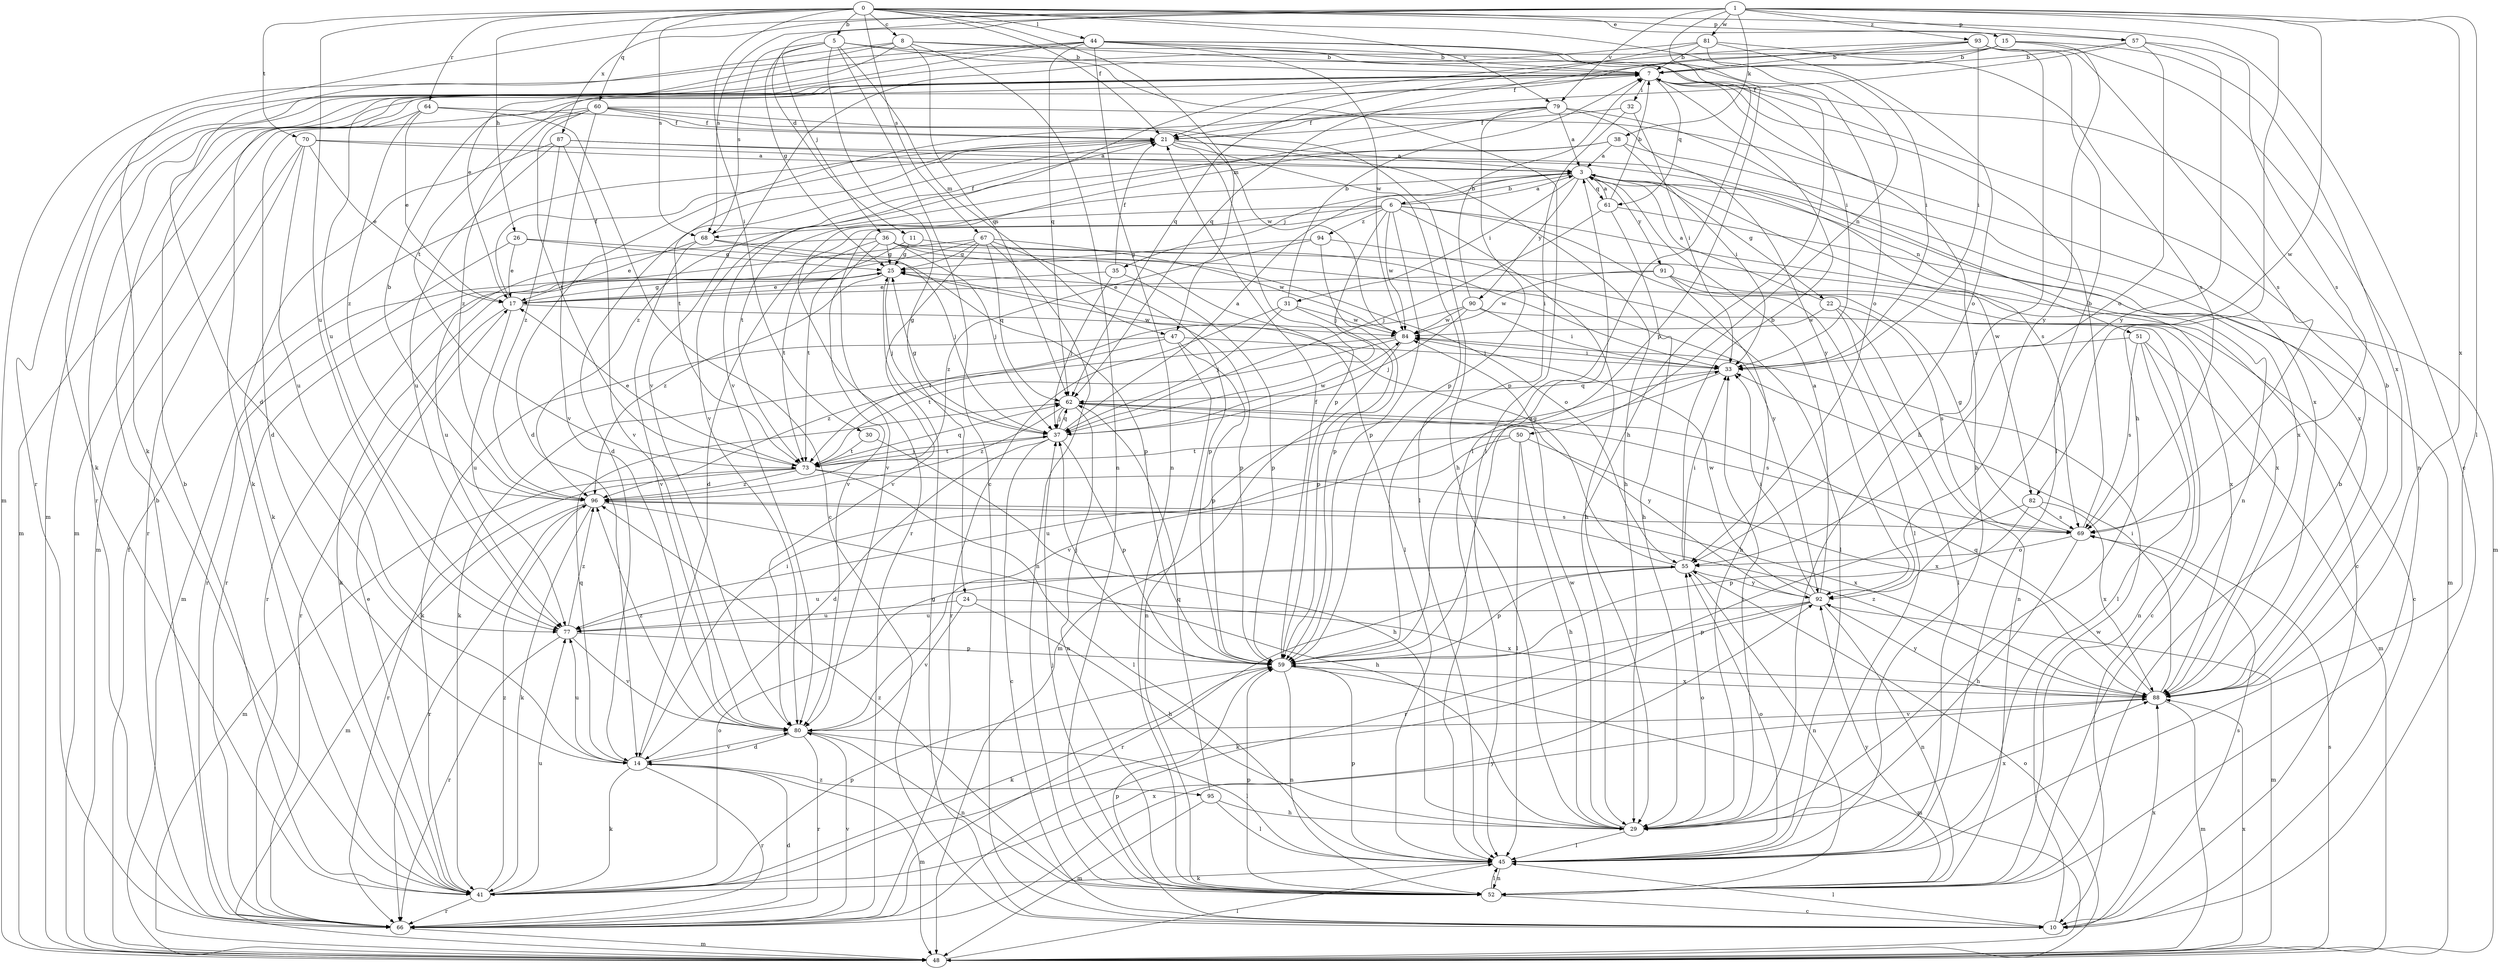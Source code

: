 strict digraph  {
0;
1;
3;
5;
6;
7;
8;
10;
11;
14;
15;
17;
21;
22;
24;
25;
26;
29;
30;
31;
32;
33;
35;
36;
37;
38;
41;
44;
45;
47;
48;
50;
51;
52;
55;
57;
59;
60;
61;
62;
64;
66;
67;
68;
69;
70;
73;
77;
79;
80;
81;
82;
84;
87;
88;
90;
91;
92;
93;
94;
95;
96;
0 -> 5  [label=b];
0 -> 8  [label=c];
0 -> 10  [label=c];
0 -> 15  [label=e];
0 -> 21  [label=f];
0 -> 26  [label=h];
0 -> 30  [label=i];
0 -> 44  [label=l];
0 -> 47  [label=m];
0 -> 50  [label=n];
0 -> 57  [label=p];
0 -> 60  [label=q];
0 -> 64  [label=r];
0 -> 67  [label=s];
0 -> 68  [label=s];
0 -> 70  [label=t];
0 -> 77  [label=u];
0 -> 79  [label=v];
1 -> 11  [label=d];
1 -> 29  [label=h];
1 -> 38  [label=k];
1 -> 41  [label=k];
1 -> 45  [label=l];
1 -> 57  [label=p];
1 -> 59  [label=p];
1 -> 68  [label=s];
1 -> 79  [label=v];
1 -> 81  [label=w];
1 -> 82  [label=w];
1 -> 87  [label=x];
1 -> 88  [label=x];
1 -> 93  [label=z];
3 -> 6  [label=b];
3 -> 22  [label=g];
3 -> 31  [label=i];
3 -> 35  [label=j];
3 -> 51  [label=n];
3 -> 61  [label=q];
3 -> 73  [label=t];
3 -> 82  [label=w];
3 -> 88  [label=x];
3 -> 90  [label=y];
3 -> 91  [label=y];
5 -> 7  [label=b];
5 -> 10  [label=c];
5 -> 24  [label=g];
5 -> 25  [label=g];
5 -> 36  [label=j];
5 -> 45  [label=l];
5 -> 47  [label=m];
5 -> 68  [label=s];
6 -> 3  [label=a];
6 -> 10  [label=c];
6 -> 14  [label=d];
6 -> 29  [label=h];
6 -> 37  [label=j];
6 -> 45  [label=l];
6 -> 59  [label=p];
6 -> 68  [label=s];
6 -> 80  [label=v];
6 -> 84  [label=w];
6 -> 94  [label=z];
7 -> 32  [label=i];
7 -> 41  [label=k];
7 -> 48  [label=m];
7 -> 61  [label=q];
7 -> 66  [label=r];
8 -> 7  [label=b];
8 -> 14  [label=d];
8 -> 17  [label=e];
8 -> 33  [label=i];
8 -> 52  [label=n];
8 -> 62  [label=q];
8 -> 77  [label=u];
10 -> 25  [label=g];
10 -> 45  [label=l];
10 -> 59  [label=p];
10 -> 69  [label=s];
10 -> 84  [label=w];
10 -> 88  [label=x];
11 -> 25  [label=g];
11 -> 33  [label=i];
11 -> 73  [label=t];
14 -> 33  [label=i];
14 -> 41  [label=k];
14 -> 48  [label=m];
14 -> 62  [label=q];
14 -> 66  [label=r];
14 -> 77  [label=u];
14 -> 80  [label=v];
14 -> 95  [label=z];
15 -> 7  [label=b];
15 -> 21  [label=f];
15 -> 41  [label=k];
15 -> 52  [label=n];
15 -> 88  [label=x];
15 -> 92  [label=y];
17 -> 21  [label=f];
17 -> 25  [label=g];
17 -> 66  [label=r];
17 -> 77  [label=u];
17 -> 84  [label=w];
21 -> 3  [label=a];
21 -> 14  [label=d];
21 -> 29  [label=h];
21 -> 45  [label=l];
21 -> 59  [label=p];
21 -> 73  [label=t];
22 -> 3  [label=a];
22 -> 45  [label=l];
22 -> 52  [label=n];
22 -> 69  [label=s];
22 -> 84  [label=w];
24 -> 29  [label=h];
24 -> 77  [label=u];
24 -> 80  [label=v];
24 -> 88  [label=x];
25 -> 17  [label=e];
25 -> 37  [label=j];
25 -> 41  [label=k];
25 -> 59  [label=p];
25 -> 66  [label=r];
25 -> 96  [label=z];
26 -> 17  [label=e];
26 -> 25  [label=g];
26 -> 59  [label=p];
26 -> 66  [label=r];
29 -> 33  [label=i];
29 -> 45  [label=l];
29 -> 55  [label=o];
29 -> 84  [label=w];
29 -> 88  [label=x];
30 -> 29  [label=h];
30 -> 73  [label=t];
31 -> 7  [label=b];
31 -> 37  [label=j];
31 -> 59  [label=p];
31 -> 66  [label=r];
31 -> 84  [label=w];
32 -> 21  [label=f];
32 -> 33  [label=i];
32 -> 59  [label=p];
33 -> 62  [label=q];
33 -> 80  [label=v];
35 -> 17  [label=e];
35 -> 21  [label=f];
35 -> 37  [label=j];
35 -> 59  [label=p];
36 -> 25  [label=g];
36 -> 37  [label=j];
36 -> 55  [label=o];
36 -> 73  [label=t];
36 -> 77  [label=u];
36 -> 80  [label=v];
36 -> 88  [label=x];
36 -> 92  [label=y];
37 -> 3  [label=a];
37 -> 10  [label=c];
37 -> 14  [label=d];
37 -> 25  [label=g];
37 -> 59  [label=p];
37 -> 62  [label=q];
37 -> 73  [label=t];
37 -> 84  [label=w];
38 -> 3  [label=a];
38 -> 33  [label=i];
38 -> 66  [label=r];
38 -> 88  [label=x];
38 -> 96  [label=z];
41 -> 7  [label=b];
41 -> 17  [label=e];
41 -> 55  [label=o];
41 -> 59  [label=p];
41 -> 66  [label=r];
41 -> 77  [label=u];
41 -> 88  [label=x];
41 -> 96  [label=z];
44 -> 7  [label=b];
44 -> 29  [label=h];
44 -> 45  [label=l];
44 -> 48  [label=m];
44 -> 52  [label=n];
44 -> 55  [label=o];
44 -> 62  [label=q];
44 -> 66  [label=r];
44 -> 73  [label=t];
44 -> 84  [label=w];
45 -> 7  [label=b];
45 -> 41  [label=k];
45 -> 52  [label=n];
45 -> 55  [label=o];
45 -> 59  [label=p];
47 -> 33  [label=i];
47 -> 41  [label=k];
47 -> 52  [label=n];
47 -> 59  [label=p];
47 -> 96  [label=z];
48 -> 21  [label=f];
48 -> 45  [label=l];
48 -> 55  [label=o];
48 -> 69  [label=s];
48 -> 88  [label=x];
50 -> 29  [label=h];
50 -> 45  [label=l];
50 -> 73  [label=t];
50 -> 77  [label=u];
50 -> 88  [label=x];
51 -> 33  [label=i];
51 -> 45  [label=l];
51 -> 48  [label=m];
51 -> 52  [label=n];
51 -> 69  [label=s];
52 -> 7  [label=b];
52 -> 10  [label=c];
52 -> 37  [label=j];
52 -> 45  [label=l];
52 -> 59  [label=p];
52 -> 92  [label=y];
52 -> 96  [label=z];
55 -> 7  [label=b];
55 -> 25  [label=g];
55 -> 33  [label=i];
55 -> 52  [label=n];
55 -> 59  [label=p];
55 -> 66  [label=r];
55 -> 77  [label=u];
55 -> 92  [label=y];
57 -> 7  [label=b];
57 -> 21  [label=f];
57 -> 55  [label=o];
57 -> 69  [label=s];
57 -> 92  [label=y];
59 -> 3  [label=a];
59 -> 21  [label=f];
59 -> 37  [label=j];
59 -> 41  [label=k];
59 -> 48  [label=m];
59 -> 52  [label=n];
59 -> 88  [label=x];
60 -> 14  [label=d];
60 -> 21  [label=f];
60 -> 29  [label=h];
60 -> 48  [label=m];
60 -> 73  [label=t];
60 -> 80  [label=v];
60 -> 84  [label=w];
60 -> 88  [label=x];
60 -> 96  [label=z];
61 -> 3  [label=a];
61 -> 7  [label=b];
61 -> 29  [label=h];
61 -> 37  [label=j];
61 -> 48  [label=m];
62 -> 37  [label=j];
62 -> 52  [label=n];
62 -> 69  [label=s];
62 -> 92  [label=y];
62 -> 96  [label=z];
64 -> 10  [label=c];
64 -> 17  [label=e];
64 -> 21  [label=f];
64 -> 48  [label=m];
64 -> 96  [label=z];
66 -> 7  [label=b];
66 -> 14  [label=d];
66 -> 48  [label=m];
66 -> 80  [label=v];
66 -> 92  [label=y];
67 -> 25  [label=g];
67 -> 48  [label=m];
67 -> 52  [label=n];
67 -> 59  [label=p];
67 -> 62  [label=q];
67 -> 66  [label=r];
67 -> 80  [label=v];
67 -> 84  [label=w];
68 -> 17  [label=e];
68 -> 21  [label=f];
68 -> 37  [label=j];
68 -> 45  [label=l];
68 -> 80  [label=v];
69 -> 7  [label=b];
69 -> 25  [label=g];
69 -> 29  [label=h];
69 -> 55  [label=o];
70 -> 3  [label=a];
70 -> 17  [label=e];
70 -> 48  [label=m];
70 -> 66  [label=r];
70 -> 69  [label=s];
70 -> 77  [label=u];
73 -> 17  [label=e];
73 -> 37  [label=j];
73 -> 45  [label=l];
73 -> 48  [label=m];
73 -> 62  [label=q];
73 -> 66  [label=r];
73 -> 88  [label=x];
73 -> 96  [label=z];
77 -> 59  [label=p];
77 -> 66  [label=r];
77 -> 80  [label=v];
77 -> 96  [label=z];
79 -> 3  [label=a];
79 -> 14  [label=d];
79 -> 21  [label=f];
79 -> 52  [label=n];
79 -> 59  [label=p];
79 -> 80  [label=v];
79 -> 92  [label=y];
80 -> 14  [label=d];
80 -> 45  [label=l];
80 -> 52  [label=n];
80 -> 66  [label=r];
80 -> 96  [label=z];
81 -> 7  [label=b];
81 -> 33  [label=i];
81 -> 55  [label=o];
81 -> 62  [label=q];
81 -> 69  [label=s];
81 -> 80  [label=v];
82 -> 59  [label=p];
82 -> 66  [label=r];
82 -> 69  [label=s];
82 -> 88  [label=x];
84 -> 33  [label=i];
84 -> 41  [label=k];
84 -> 48  [label=m];
84 -> 73  [label=t];
87 -> 3  [label=a];
87 -> 41  [label=k];
87 -> 48  [label=m];
87 -> 77  [label=u];
87 -> 80  [label=v];
87 -> 96  [label=z];
88 -> 7  [label=b];
88 -> 33  [label=i];
88 -> 48  [label=m];
88 -> 62  [label=q];
88 -> 80  [label=v];
88 -> 92  [label=y];
88 -> 96  [label=z];
90 -> 7  [label=b];
90 -> 10  [label=c];
90 -> 33  [label=i];
90 -> 37  [label=j];
90 -> 73  [label=t];
90 -> 84  [label=w];
91 -> 10  [label=c];
91 -> 17  [label=e];
91 -> 29  [label=h];
91 -> 84  [label=w];
91 -> 88  [label=x];
92 -> 3  [label=a];
92 -> 33  [label=i];
92 -> 41  [label=k];
92 -> 48  [label=m];
92 -> 52  [label=n];
92 -> 59  [label=p];
92 -> 77  [label=u];
92 -> 84  [label=w];
93 -> 7  [label=b];
93 -> 29  [label=h];
93 -> 33  [label=i];
93 -> 45  [label=l];
93 -> 62  [label=q];
93 -> 69  [label=s];
93 -> 80  [label=v];
94 -> 25  [label=g];
94 -> 45  [label=l];
94 -> 59  [label=p];
94 -> 96  [label=z];
95 -> 29  [label=h];
95 -> 45  [label=l];
95 -> 48  [label=m];
95 -> 62  [label=q];
96 -> 7  [label=b];
96 -> 29  [label=h];
96 -> 41  [label=k];
96 -> 48  [label=m];
96 -> 66  [label=r];
96 -> 69  [label=s];
}
